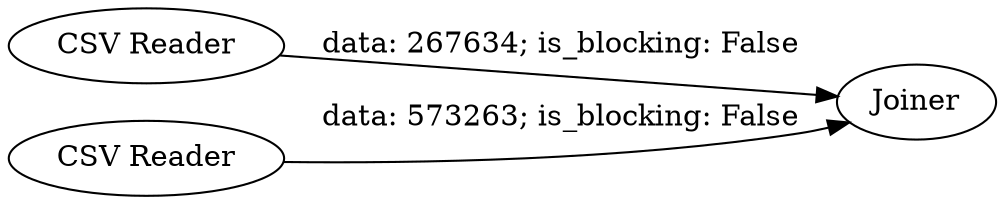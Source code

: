 digraph {
	"-3114321461968180159_29" [label="CSV Reader"]
	"-3114321461968180159_31" [label=Joiner]
	"-3114321461968180159_30" [label="CSV Reader"]
	"-3114321461968180159_29" -> "-3114321461968180159_31" [label="data: 267634; is_blocking: False"]
	"-3114321461968180159_30" -> "-3114321461968180159_31" [label="data: 573263; is_blocking: False"]
	rankdir=LR
}
